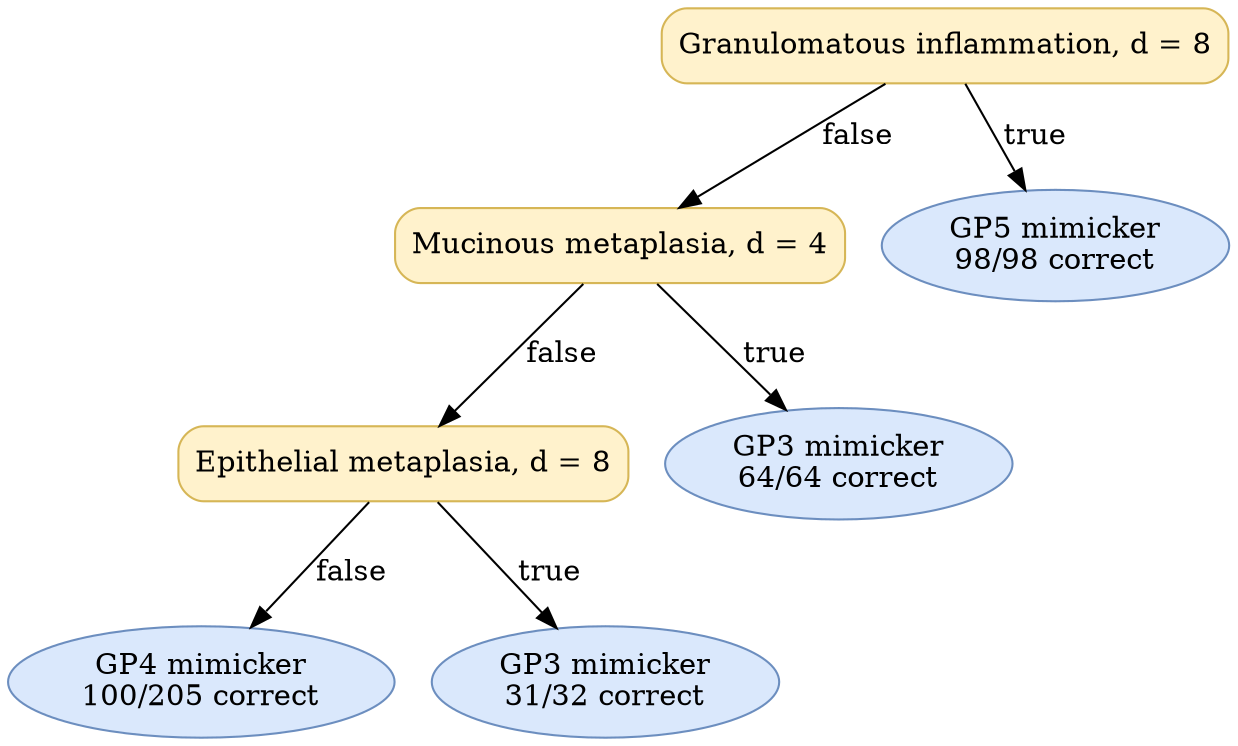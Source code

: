 digraph "DT" {
fontname="Times-Roman";
label="";
node [fontname="Times-Roman"];
Node1 [color="#D6B656", fillcolor="#FFF2CC", label="Granulomatous inflammation, d = 8", shape="box", style="rounded,filled"];
Node2 [color="#D6B656", fillcolor="#FFF2CC", label="Mucinous metaplasia, d = 4", shape="box", style="rounded,filled"];
Node3 [color="#D6B656", fillcolor="#FFF2CC", label="Epithelial metaplasia, d = 8", shape="box", style="rounded,filled"];
Node4 [color="#6C8EBF", fillcolor="#DAE8FC", label=<GP4 mimicker<br/>100/205 correct>, shape="ellipse", style="rounded,filled"];
Node5 [color="#6C8EBF", fillcolor="#DAE8FC", label=<GP3 mimicker<br/>31/32 correct>, shape="ellipse", style="rounded,filled"];
Node6 [color="#6C8EBF", fillcolor="#DAE8FC", label=<GP3 mimicker<br/>64/64 correct>, shape="ellipse", style="rounded,filled"];
Node7 [color="#6C8EBF", fillcolor="#DAE8FC", label=<GP5 mimicker<br/>98/98 correct>, shape="ellipse", style="rounded,filled"];
Node1 -> Node2  [key=0, label="false"];
Node1 -> Node7  [key=0, label="true"];
Node2 -> Node3  [key=0, label="false"];
Node2 -> Node6  [key=0, label="true"];
Node3 -> Node4  [key=0, label="false"];
Node3 -> Node5  [key=0, label="true"];
}
